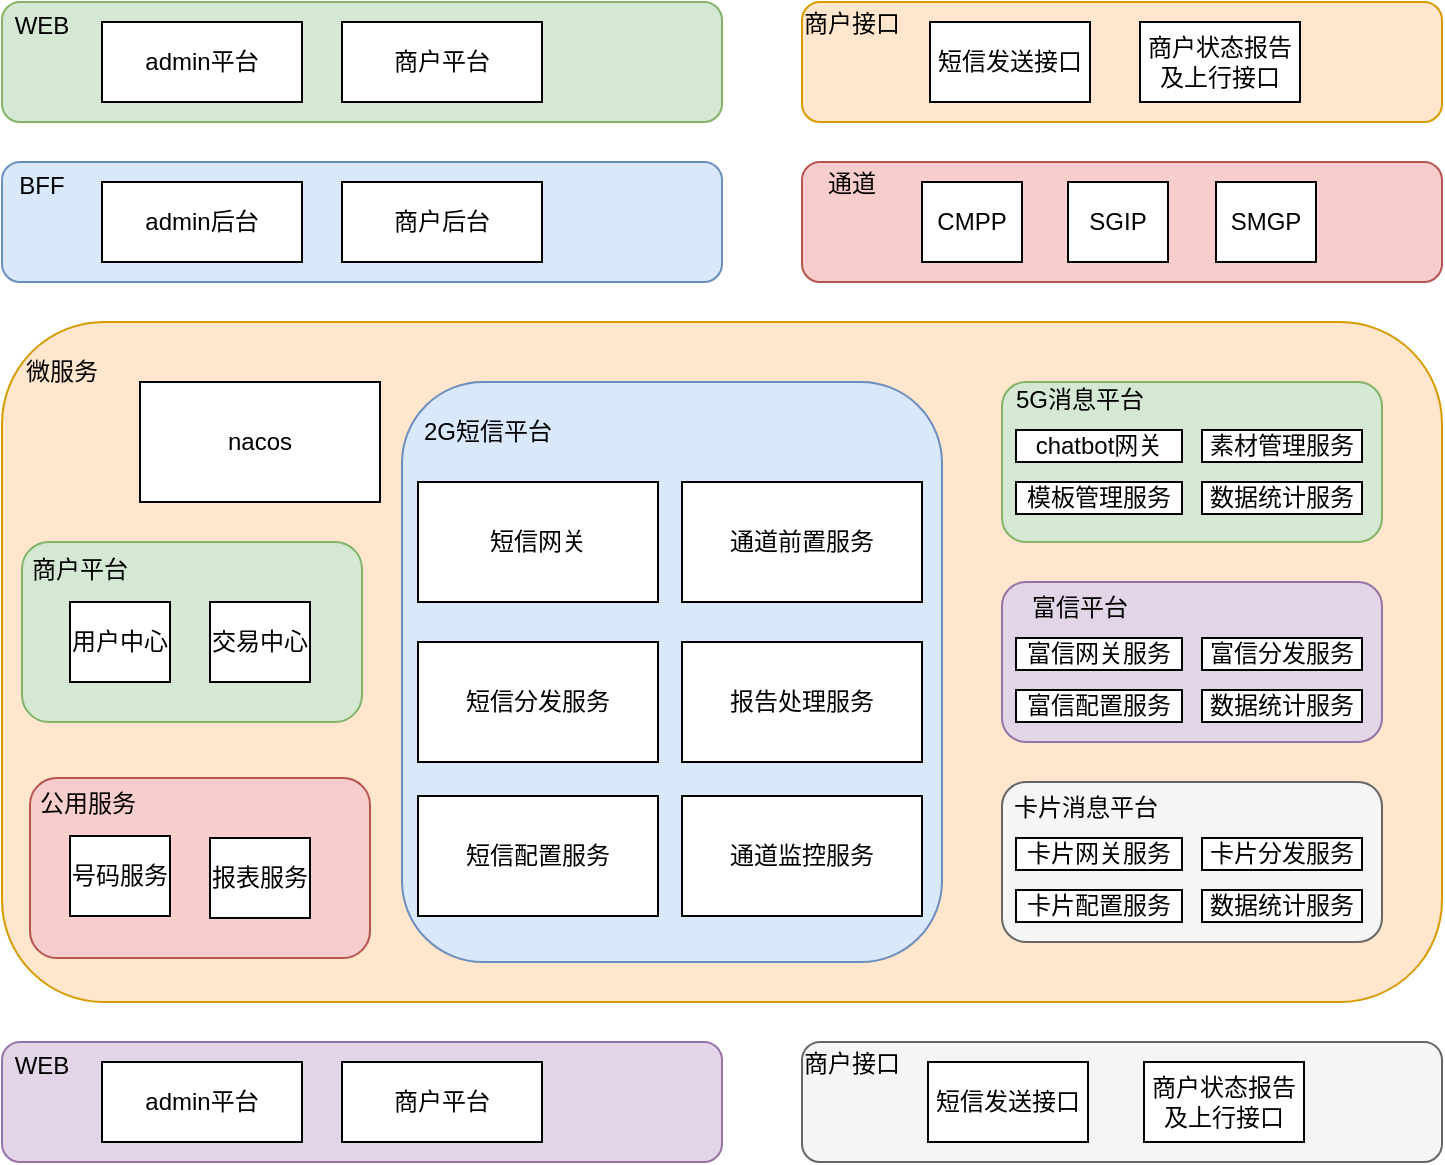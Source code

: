 <mxfile version="20.8.23" type="github">
  <diagram name="第 1 页" id="JLIDf0e1DJFyFmKzr0PZ">
    <mxGraphModel dx="855" dy="516" grid="1" gridSize="10" guides="1" tooltips="1" connect="1" arrows="1" fold="1" page="1" pageScale="1" pageWidth="827" pageHeight="1169" math="0" shadow="0">
      <root>
        <mxCell id="0" />
        <mxCell id="1" parent="0" />
        <mxCell id="6hzJFKLqSvzQCjT4C_rZ-5" value="" style="rounded=1;whiteSpace=wrap;html=1;shadow=0;glass=0;sketch=0;strokeColor=#82b366;fillColor=#d5e8d4;" vertex="1" parent="1">
          <mxGeometry x="40" y="40" width="360" height="60" as="geometry" />
        </mxCell>
        <mxCell id="6hzJFKLqSvzQCjT4C_rZ-6" value="" style="rounded=1;whiteSpace=wrap;html=1;shadow=0;glass=0;sketch=0;strokeColor=#d79b00;fillColor=#ffe6cc;" vertex="1" parent="1">
          <mxGeometry x="440" y="40" width="320" height="60" as="geometry" />
        </mxCell>
        <mxCell id="6hzJFKLqSvzQCjT4C_rZ-7" value="WEB" style="text;html=1;strokeColor=none;fillColor=none;align=center;verticalAlign=middle;whiteSpace=wrap;rounded=0;" vertex="1" parent="1">
          <mxGeometry x="40" y="42" width="40" height="20" as="geometry" />
        </mxCell>
        <mxCell id="6hzJFKLqSvzQCjT4C_rZ-8" value="商户接口" style="text;html=1;strokeColor=none;fillColor=none;align=center;verticalAlign=middle;whiteSpace=wrap;rounded=0;" vertex="1" parent="1">
          <mxGeometry x="440" y="41" width="50" height="20" as="geometry" />
        </mxCell>
        <mxCell id="6hzJFKLqSvzQCjT4C_rZ-10" value="admin平台" style="rounded=0;whiteSpace=wrap;html=1;shadow=0;glass=0;sketch=0;strokeColor=default;gradientColor=none;" vertex="1" parent="1">
          <mxGeometry x="90" y="50" width="100" height="40" as="geometry" />
        </mxCell>
        <mxCell id="6hzJFKLqSvzQCjT4C_rZ-11" value="商户平台" style="rounded=0;whiteSpace=wrap;html=1;shadow=0;glass=0;sketch=0;strokeColor=default;gradientColor=none;" vertex="1" parent="1">
          <mxGeometry x="210" y="50" width="100" height="40" as="geometry" />
        </mxCell>
        <mxCell id="6hzJFKLqSvzQCjT4C_rZ-13" value="短信发送接口" style="rounded=0;whiteSpace=wrap;html=1;shadow=0;glass=0;sketch=0;strokeColor=default;gradientColor=none;" vertex="1" parent="1">
          <mxGeometry x="504" y="50" width="80" height="40" as="geometry" />
        </mxCell>
        <mxCell id="6hzJFKLqSvzQCjT4C_rZ-14" value="商户状态报告及上行接口" style="rounded=0;whiteSpace=wrap;html=1;shadow=0;glass=0;sketch=0;strokeColor=default;gradientColor=none;" vertex="1" parent="1">
          <mxGeometry x="609" y="50" width="80" height="40" as="geometry" />
        </mxCell>
        <mxCell id="6hzJFKLqSvzQCjT4C_rZ-15" value="" style="rounded=1;whiteSpace=wrap;html=1;shadow=0;glass=0;sketch=0;strokeColor=#6c8ebf;fillColor=#dae8fc;" vertex="1" parent="1">
          <mxGeometry x="40" y="120" width="360" height="60" as="geometry" />
        </mxCell>
        <mxCell id="6hzJFKLqSvzQCjT4C_rZ-16" value="" style="rounded=1;whiteSpace=wrap;html=1;shadow=0;glass=0;sketch=0;strokeColor=#b85450;fillColor=#f8cecc;" vertex="1" parent="1">
          <mxGeometry x="440" y="120" width="320" height="60" as="geometry" />
        </mxCell>
        <mxCell id="6hzJFKLqSvzQCjT4C_rZ-17" value="BFF" style="text;html=1;strokeColor=none;fillColor=none;align=center;verticalAlign=middle;whiteSpace=wrap;rounded=0;" vertex="1" parent="1">
          <mxGeometry x="40" y="122" width="40" height="20" as="geometry" />
        </mxCell>
        <mxCell id="6hzJFKLqSvzQCjT4C_rZ-18" value="通道" style="text;html=1;strokeColor=none;fillColor=none;align=center;verticalAlign=middle;whiteSpace=wrap;rounded=0;" vertex="1" parent="1">
          <mxGeometry x="440" y="121" width="50" height="20" as="geometry" />
        </mxCell>
        <mxCell id="6hzJFKLqSvzQCjT4C_rZ-19" value="admin后台" style="rounded=0;whiteSpace=wrap;html=1;shadow=0;glass=0;sketch=0;strokeColor=default;gradientColor=none;" vertex="1" parent="1">
          <mxGeometry x="90" y="130" width="100" height="40" as="geometry" />
        </mxCell>
        <mxCell id="6hzJFKLqSvzQCjT4C_rZ-20" value="商户后台" style="rounded=0;whiteSpace=wrap;html=1;shadow=0;glass=0;sketch=0;strokeColor=default;gradientColor=none;" vertex="1" parent="1">
          <mxGeometry x="210" y="130" width="100" height="40" as="geometry" />
        </mxCell>
        <mxCell id="6hzJFKLqSvzQCjT4C_rZ-21" value="CMPP" style="rounded=0;whiteSpace=wrap;html=1;shadow=0;glass=0;sketch=0;strokeColor=default;gradientColor=none;" vertex="1" parent="1">
          <mxGeometry x="500" y="130" width="50" height="40" as="geometry" />
        </mxCell>
        <mxCell id="6hzJFKLqSvzQCjT4C_rZ-22" value="SGIP" style="rounded=0;whiteSpace=wrap;html=1;shadow=0;glass=0;sketch=0;strokeColor=default;gradientColor=none;" vertex="1" parent="1">
          <mxGeometry x="573" y="130" width="50" height="40" as="geometry" />
        </mxCell>
        <mxCell id="6hzJFKLqSvzQCjT4C_rZ-23" value="SMGP" style="rounded=0;whiteSpace=wrap;html=1;shadow=0;glass=0;sketch=0;strokeColor=default;gradientColor=none;" vertex="1" parent="1">
          <mxGeometry x="647" y="130" width="50" height="40" as="geometry" />
        </mxCell>
        <mxCell id="6hzJFKLqSvzQCjT4C_rZ-24" value="" style="rounded=1;whiteSpace=wrap;html=1;shadow=0;glass=0;sketch=0;strokeColor=#d79b00;fillColor=#ffe6cc;" vertex="1" parent="1">
          <mxGeometry x="40" y="200" width="720" height="340" as="geometry" />
        </mxCell>
        <mxCell id="6hzJFKLqSvzQCjT4C_rZ-42" value="" style="rounded=1;whiteSpace=wrap;html=1;shadow=0;glass=0;sketch=0;strokeColor=#9673a6;fillColor=#e1d5e7;" vertex="1" parent="1">
          <mxGeometry x="40" y="560" width="360" height="60" as="geometry" />
        </mxCell>
        <mxCell id="6hzJFKLqSvzQCjT4C_rZ-43" value="" style="rounded=1;whiteSpace=wrap;html=1;shadow=0;glass=0;sketch=0;strokeColor=#666666;fillColor=#f5f5f5;fontColor=#333333;" vertex="1" parent="1">
          <mxGeometry x="440" y="560" width="320" height="60" as="geometry" />
        </mxCell>
        <mxCell id="6hzJFKLqSvzQCjT4C_rZ-44" value="WEB" style="text;html=1;strokeColor=none;fillColor=none;align=center;verticalAlign=middle;whiteSpace=wrap;rounded=0;" vertex="1" parent="1">
          <mxGeometry x="40" y="562" width="40" height="20" as="geometry" />
        </mxCell>
        <mxCell id="6hzJFKLqSvzQCjT4C_rZ-45" value="商户接口" style="text;html=1;strokeColor=none;fillColor=none;align=center;verticalAlign=middle;whiteSpace=wrap;rounded=0;" vertex="1" parent="1">
          <mxGeometry x="440" y="561" width="50" height="20" as="geometry" />
        </mxCell>
        <mxCell id="6hzJFKLqSvzQCjT4C_rZ-46" value="admin平台" style="rounded=0;whiteSpace=wrap;html=1;shadow=0;glass=0;sketch=0;strokeColor=default;gradientColor=none;" vertex="1" parent="1">
          <mxGeometry x="90" y="570" width="100" height="40" as="geometry" />
        </mxCell>
        <mxCell id="6hzJFKLqSvzQCjT4C_rZ-47" value="商户平台" style="rounded=0;whiteSpace=wrap;html=1;shadow=0;glass=0;sketch=0;strokeColor=default;gradientColor=none;" vertex="1" parent="1">
          <mxGeometry x="210" y="570" width="100" height="40" as="geometry" />
        </mxCell>
        <mxCell id="6hzJFKLqSvzQCjT4C_rZ-48" value="短信发送接口" style="rounded=0;whiteSpace=wrap;html=1;shadow=0;glass=0;sketch=0;strokeColor=default;gradientColor=none;" vertex="1" parent="1">
          <mxGeometry x="503" y="570" width="80" height="40" as="geometry" />
        </mxCell>
        <mxCell id="6hzJFKLqSvzQCjT4C_rZ-49" value="商户状态报告及上行接口" style="rounded=0;whiteSpace=wrap;html=1;shadow=0;glass=0;sketch=0;strokeColor=default;gradientColor=none;" vertex="1" parent="1">
          <mxGeometry x="611" y="570" width="80" height="40" as="geometry" />
        </mxCell>
        <mxCell id="6hzJFKLqSvzQCjT4C_rZ-50" value="微服务" style="text;html=1;strokeColor=none;fillColor=none;align=center;verticalAlign=middle;whiteSpace=wrap;rounded=0;" vertex="1" parent="1">
          <mxGeometry x="40" y="210" width="60" height="30" as="geometry" />
        </mxCell>
        <mxCell id="6hzJFKLqSvzQCjT4C_rZ-51" value="" style="rounded=1;whiteSpace=wrap;html=1;shadow=0;glass=0;sketch=0;strokeColor=#82b366;fillColor=#d5e8d4;" vertex="1" parent="1">
          <mxGeometry x="50" y="310" width="170" height="90" as="geometry" />
        </mxCell>
        <mxCell id="6hzJFKLqSvzQCjT4C_rZ-52" value="" style="rounded=1;whiteSpace=wrap;html=1;shadow=0;glass=0;sketch=0;strokeColor=#b85450;fillColor=#f8cecc;" vertex="1" parent="1">
          <mxGeometry x="54" y="428" width="170" height="90" as="geometry" />
        </mxCell>
        <mxCell id="6hzJFKLqSvzQCjT4C_rZ-53" value="" style="rounded=1;whiteSpace=wrap;html=1;shadow=0;glass=0;sketch=0;strokeColor=#6c8ebf;fillColor=#dae8fc;" vertex="1" parent="1">
          <mxGeometry x="240" y="230" width="270" height="290" as="geometry" />
        </mxCell>
        <mxCell id="6hzJFKLqSvzQCjT4C_rZ-54" value="" style="rounded=1;whiteSpace=wrap;html=1;shadow=0;glass=0;sketch=0;strokeColor=#82b366;fillColor=#d5e8d4;" vertex="1" parent="1">
          <mxGeometry x="540" y="230" width="190" height="80" as="geometry" />
        </mxCell>
        <mxCell id="6hzJFKLqSvzQCjT4C_rZ-55" value="" style="rounded=1;whiteSpace=wrap;html=1;shadow=0;glass=0;sketch=0;strokeColor=#9673a6;fillColor=#e1d5e7;" vertex="1" parent="1">
          <mxGeometry x="540" y="330" width="190" height="80" as="geometry" />
        </mxCell>
        <mxCell id="6hzJFKLqSvzQCjT4C_rZ-56" value="" style="rounded=1;whiteSpace=wrap;html=1;shadow=0;glass=0;sketch=0;strokeColor=#666666;fillColor=#f5f5f5;fontColor=#333333;" vertex="1" parent="1">
          <mxGeometry x="540" y="430" width="190" height="80" as="geometry" />
        </mxCell>
        <mxCell id="6hzJFKLqSvzQCjT4C_rZ-57" value="用户中心" style="rounded=0;whiteSpace=wrap;html=1;shadow=0;glass=0;sketch=0;strokeColor=default;gradientColor=none;" vertex="1" parent="1">
          <mxGeometry x="74" y="340" width="50" height="40" as="geometry" />
        </mxCell>
        <mxCell id="6hzJFKLqSvzQCjT4C_rZ-58" value="交易中心" style="rounded=0;whiteSpace=wrap;html=1;shadow=0;glass=0;sketch=0;strokeColor=default;gradientColor=none;" vertex="1" parent="1">
          <mxGeometry x="144" y="340" width="50" height="40" as="geometry" />
        </mxCell>
        <mxCell id="6hzJFKLqSvzQCjT4C_rZ-62" value="号码服务" style="rounded=0;whiteSpace=wrap;html=1;shadow=0;glass=0;sketch=0;strokeColor=default;gradientColor=none;" vertex="1" parent="1">
          <mxGeometry x="74" y="457" width="50" height="40" as="geometry" />
        </mxCell>
        <mxCell id="6hzJFKLqSvzQCjT4C_rZ-63" value="报表服务" style="rounded=0;whiteSpace=wrap;html=1;shadow=0;glass=0;sketch=0;strokeColor=default;gradientColor=none;" vertex="1" parent="1">
          <mxGeometry x="144" y="458" width="50" height="40" as="geometry" />
        </mxCell>
        <mxCell id="6hzJFKLqSvzQCjT4C_rZ-65" value="商户平台" style="text;html=1;strokeColor=none;fillColor=none;align=center;verticalAlign=middle;whiteSpace=wrap;rounded=0;" vertex="1" parent="1">
          <mxGeometry x="49" y="309" width="60" height="30" as="geometry" />
        </mxCell>
        <mxCell id="6hzJFKLqSvzQCjT4C_rZ-66" value="公用服务" style="text;html=1;strokeColor=none;fillColor=none;align=center;verticalAlign=middle;whiteSpace=wrap;rounded=0;" vertex="1" parent="1">
          <mxGeometry x="53" y="426" width="60" height="30" as="geometry" />
        </mxCell>
        <mxCell id="6hzJFKLqSvzQCjT4C_rZ-67" value="nacos" style="rounded=0;whiteSpace=wrap;html=1;shadow=0;glass=0;sketch=0;strokeColor=default;gradientColor=none;" vertex="1" parent="1">
          <mxGeometry x="109" y="230" width="120" height="60" as="geometry" />
        </mxCell>
        <mxCell id="6hzJFKLqSvzQCjT4C_rZ-68" value="2G短信平台" style="text;html=1;strokeColor=none;fillColor=none;align=center;verticalAlign=middle;whiteSpace=wrap;rounded=0;" vertex="1" parent="1">
          <mxGeometry x="248" y="240" width="70" height="30" as="geometry" />
        </mxCell>
        <mxCell id="6hzJFKLqSvzQCjT4C_rZ-69" value="短信网关" style="rounded=0;whiteSpace=wrap;html=1;shadow=0;glass=0;sketch=0;strokeColor=default;gradientColor=none;" vertex="1" parent="1">
          <mxGeometry x="248" y="280" width="120" height="60" as="geometry" />
        </mxCell>
        <mxCell id="6hzJFKLqSvzQCjT4C_rZ-70" value="短信分发服务" style="rounded=0;whiteSpace=wrap;html=1;shadow=0;glass=0;sketch=0;strokeColor=default;gradientColor=none;" vertex="1" parent="1">
          <mxGeometry x="248" y="360" width="120" height="60" as="geometry" />
        </mxCell>
        <mxCell id="6hzJFKLqSvzQCjT4C_rZ-71" value="短信配置服务" style="rounded=0;whiteSpace=wrap;html=1;shadow=0;glass=0;sketch=0;strokeColor=default;gradientColor=none;" vertex="1" parent="1">
          <mxGeometry x="248" y="437" width="120" height="60" as="geometry" />
        </mxCell>
        <mxCell id="6hzJFKLqSvzQCjT4C_rZ-72" value="通道前置服务" style="rounded=0;whiteSpace=wrap;html=1;shadow=0;glass=0;sketch=0;strokeColor=default;gradientColor=none;" vertex="1" parent="1">
          <mxGeometry x="380" y="280" width="120" height="60" as="geometry" />
        </mxCell>
        <mxCell id="6hzJFKLqSvzQCjT4C_rZ-73" value="报告处理服务" style="rounded=0;whiteSpace=wrap;html=1;shadow=0;glass=0;sketch=0;strokeColor=default;gradientColor=none;" vertex="1" parent="1">
          <mxGeometry x="380" y="360" width="120" height="60" as="geometry" />
        </mxCell>
        <mxCell id="6hzJFKLqSvzQCjT4C_rZ-74" value="通道监控服务" style="rounded=0;whiteSpace=wrap;html=1;shadow=0;glass=0;sketch=0;strokeColor=default;gradientColor=none;" vertex="1" parent="1">
          <mxGeometry x="380" y="437" width="120" height="60" as="geometry" />
        </mxCell>
        <mxCell id="6hzJFKLqSvzQCjT4C_rZ-75" value="5G消息平台" style="text;html=1;strokeColor=none;fillColor=none;align=center;verticalAlign=middle;whiteSpace=wrap;rounded=0;" vertex="1" parent="1">
          <mxGeometry x="544" y="224" width="70" height="30" as="geometry" />
        </mxCell>
        <mxCell id="6hzJFKLqSvzQCjT4C_rZ-76" value="chatbot网关" style="rounded=0;whiteSpace=wrap;html=1;shadow=0;glass=0;sketch=0;strokeColor=default;gradientColor=none;" vertex="1" parent="1">
          <mxGeometry x="547" y="254" width="83" height="16" as="geometry" />
        </mxCell>
        <mxCell id="6hzJFKLqSvzQCjT4C_rZ-77" value="素材管理服务" style="rounded=0;whiteSpace=wrap;html=1;shadow=0;glass=0;sketch=0;strokeColor=default;gradientColor=none;" vertex="1" parent="1">
          <mxGeometry x="640" y="254" width="80" height="16" as="geometry" />
        </mxCell>
        <mxCell id="6hzJFKLqSvzQCjT4C_rZ-78" value="模板管理服务" style="rounded=0;whiteSpace=wrap;html=1;shadow=0;glass=0;sketch=0;strokeColor=default;gradientColor=none;" vertex="1" parent="1">
          <mxGeometry x="547" y="280" width="83" height="16" as="geometry" />
        </mxCell>
        <mxCell id="6hzJFKLqSvzQCjT4C_rZ-79" value="数据统计服务" style="rounded=0;whiteSpace=wrap;html=1;shadow=0;glass=0;sketch=0;strokeColor=default;gradientColor=none;" vertex="1" parent="1">
          <mxGeometry x="640" y="280" width="80" height="16" as="geometry" />
        </mxCell>
        <mxCell id="6hzJFKLqSvzQCjT4C_rZ-80" value="卡片消息平台" style="text;html=1;strokeColor=none;fillColor=none;align=center;verticalAlign=middle;whiteSpace=wrap;rounded=0;" vertex="1" parent="1">
          <mxGeometry x="544" y="428" width="76" height="30" as="geometry" />
        </mxCell>
        <mxCell id="6hzJFKLqSvzQCjT4C_rZ-81" value="卡片网关服务" style="rounded=0;whiteSpace=wrap;html=1;shadow=0;glass=0;sketch=0;strokeColor=default;gradientColor=none;" vertex="1" parent="1">
          <mxGeometry x="547" y="458" width="83" height="16" as="geometry" />
        </mxCell>
        <mxCell id="6hzJFKLqSvzQCjT4C_rZ-82" value="卡片分发服务" style="rounded=0;whiteSpace=wrap;html=1;shadow=0;glass=0;sketch=0;strokeColor=default;gradientColor=none;" vertex="1" parent="1">
          <mxGeometry x="640" y="458" width="80" height="16" as="geometry" />
        </mxCell>
        <mxCell id="6hzJFKLqSvzQCjT4C_rZ-83" value="卡片配置服务" style="rounded=0;whiteSpace=wrap;html=1;shadow=0;glass=0;sketch=0;strokeColor=default;gradientColor=none;" vertex="1" parent="1">
          <mxGeometry x="547" y="484" width="83" height="16" as="geometry" />
        </mxCell>
        <mxCell id="6hzJFKLqSvzQCjT4C_rZ-84" value="数据统计服务" style="rounded=0;whiteSpace=wrap;html=1;shadow=0;glass=0;sketch=0;strokeColor=default;gradientColor=none;" vertex="1" parent="1">
          <mxGeometry x="640" y="484" width="80" height="16" as="geometry" />
        </mxCell>
        <mxCell id="6hzJFKLqSvzQCjT4C_rZ-85" value="富信平台" style="text;html=1;strokeColor=none;fillColor=none;align=center;verticalAlign=middle;whiteSpace=wrap;rounded=0;" vertex="1" parent="1">
          <mxGeometry x="544" y="328" width="70" height="30" as="geometry" />
        </mxCell>
        <mxCell id="6hzJFKLqSvzQCjT4C_rZ-86" value="富信网关服务" style="rounded=0;whiteSpace=wrap;html=1;shadow=0;glass=0;sketch=0;strokeColor=default;gradientColor=none;" vertex="1" parent="1">
          <mxGeometry x="547" y="358" width="83" height="16" as="geometry" />
        </mxCell>
        <mxCell id="6hzJFKLqSvzQCjT4C_rZ-87" value="富信分发服务" style="rounded=0;whiteSpace=wrap;html=1;shadow=0;glass=0;sketch=0;strokeColor=default;gradientColor=none;" vertex="1" parent="1">
          <mxGeometry x="640" y="358" width="80" height="16" as="geometry" />
        </mxCell>
        <mxCell id="6hzJFKLqSvzQCjT4C_rZ-88" value="富信配置服务" style="rounded=0;whiteSpace=wrap;html=1;shadow=0;glass=0;sketch=0;strokeColor=default;gradientColor=none;" vertex="1" parent="1">
          <mxGeometry x="547" y="384" width="83" height="16" as="geometry" />
        </mxCell>
        <mxCell id="6hzJFKLqSvzQCjT4C_rZ-89" value="数据统计服务" style="rounded=0;whiteSpace=wrap;html=1;shadow=0;glass=0;sketch=0;strokeColor=default;gradientColor=none;" vertex="1" parent="1">
          <mxGeometry x="640" y="384" width="80" height="16" as="geometry" />
        </mxCell>
      </root>
    </mxGraphModel>
  </diagram>
</mxfile>
